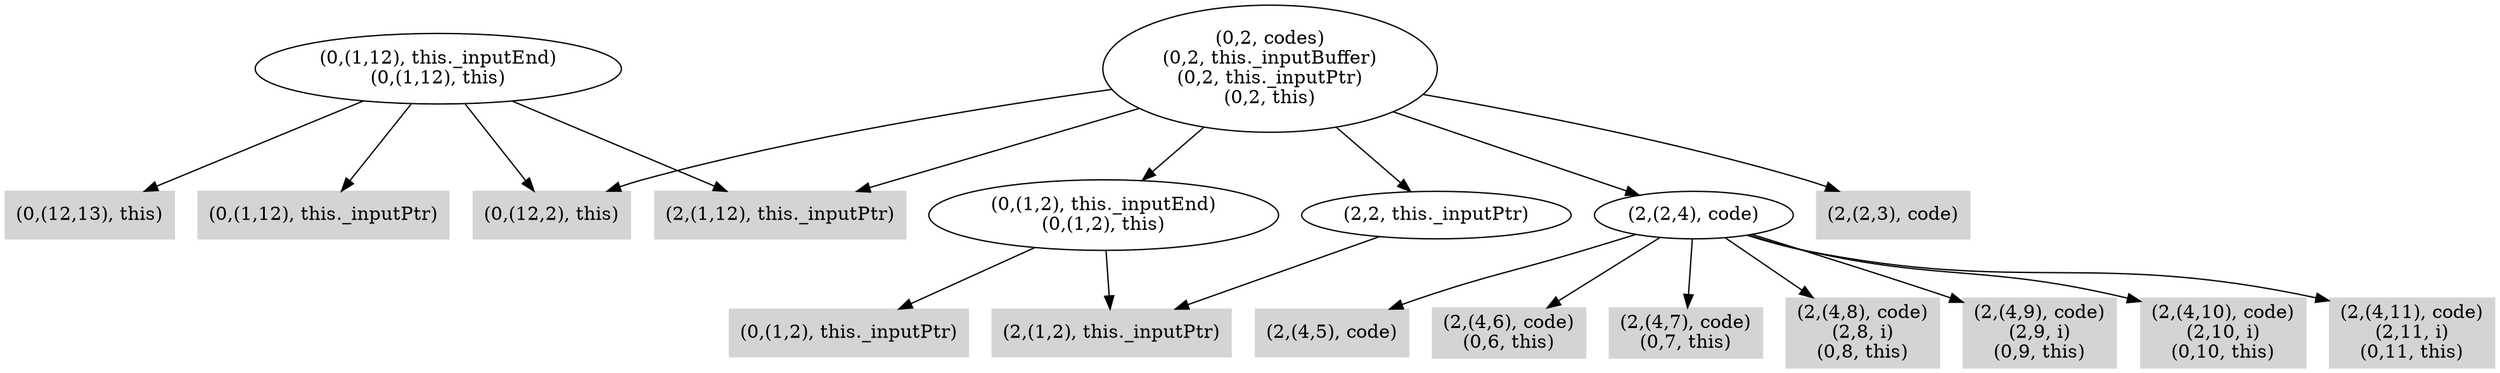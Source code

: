 digraph { 
1836 [shape=box,style=filled,color=".0 .0 .83",label="(0,(12,2), this)"];
1837 [shape=box,style=filled,color=".0 .0 .83",label="(0,(12,13), this)"];
1838 [shape=box,style=filled,color=".0 .0 .83",label="(0,(1,12), this._inputPtr)"];
1839 [shape=box,style=filled,color=".0 .0 .83",label="(2,(1,12), this._inputPtr)"];
1840 [label="(0,(1,12), this._inputEnd)\n(0,(1,12), this)"];
1841 [shape=box,style=filled,color=".0 .0 .83",label="(0,(1,2), this._inputPtr)"];
1842 [shape=box,style=filled,color=".0 .0 .83",label="(2,(1,2), this._inputPtr)"];
1843 [label="(0,(1,2), this._inputEnd)\n(0,(1,2), this)"];
1844 [shape=box,style=filled,color=".0 .0 .83",label="(2,(4,6), code)\n(0,6, this)"];
1845 [shape=box,style=filled,color=".0 .0 .83",label="(2,(4,7), code)\n(0,7, this)"];
1846 [shape=box,style=filled,color=".0 .0 .83",label="(2,(4,8), code)\n(2,8, i)\n(0,8, this)"];
1847 [shape=box,style=filled,color=".0 .0 .83",label="(2,(4,9), code)\n(2,9, i)\n(0,9, this)"];
1848 [shape=box,style=filled,color=".0 .0 .83",label="(2,(4,10), code)\n(2,10, i)\n(0,10, this)"];
1849 [shape=box,style=filled,color=".0 .0 .83",label="(2,(4,11), code)\n(2,11, i)\n(0,11, this)"];
1850 [label="(2,2, this._inputPtr)"];
1851 [shape=box,style=filled,color=".0 .0 .83",label="(2,(4,5), code)"];
1852 [label="(2,(2,4), code)"];
1853 [shape=box,style=filled,color=".0 .0 .83",label="(2,(2,3), code)"];
1854 [label="(0,2, codes)\n(0,2, this._inputBuffer)\n(0,2, this._inputPtr)\n(0,2, this)"];
1840 -> 1836;
1840 -> 1837;
1840 -> 1838;
1840 -> 1839;
1843 -> 1841;
1843 -> 1842;
1850 -> 1842;
1852 -> 1844;
1852 -> 1845;
1852 -> 1846;
1852 -> 1847;
1852 -> 1848;
1852 -> 1849;
1852 -> 1851;
1854 -> 1836;
1854 -> 1839;
1854 -> 1843;
1854 -> 1850;
1854 -> 1852;
1854 -> 1853;
}